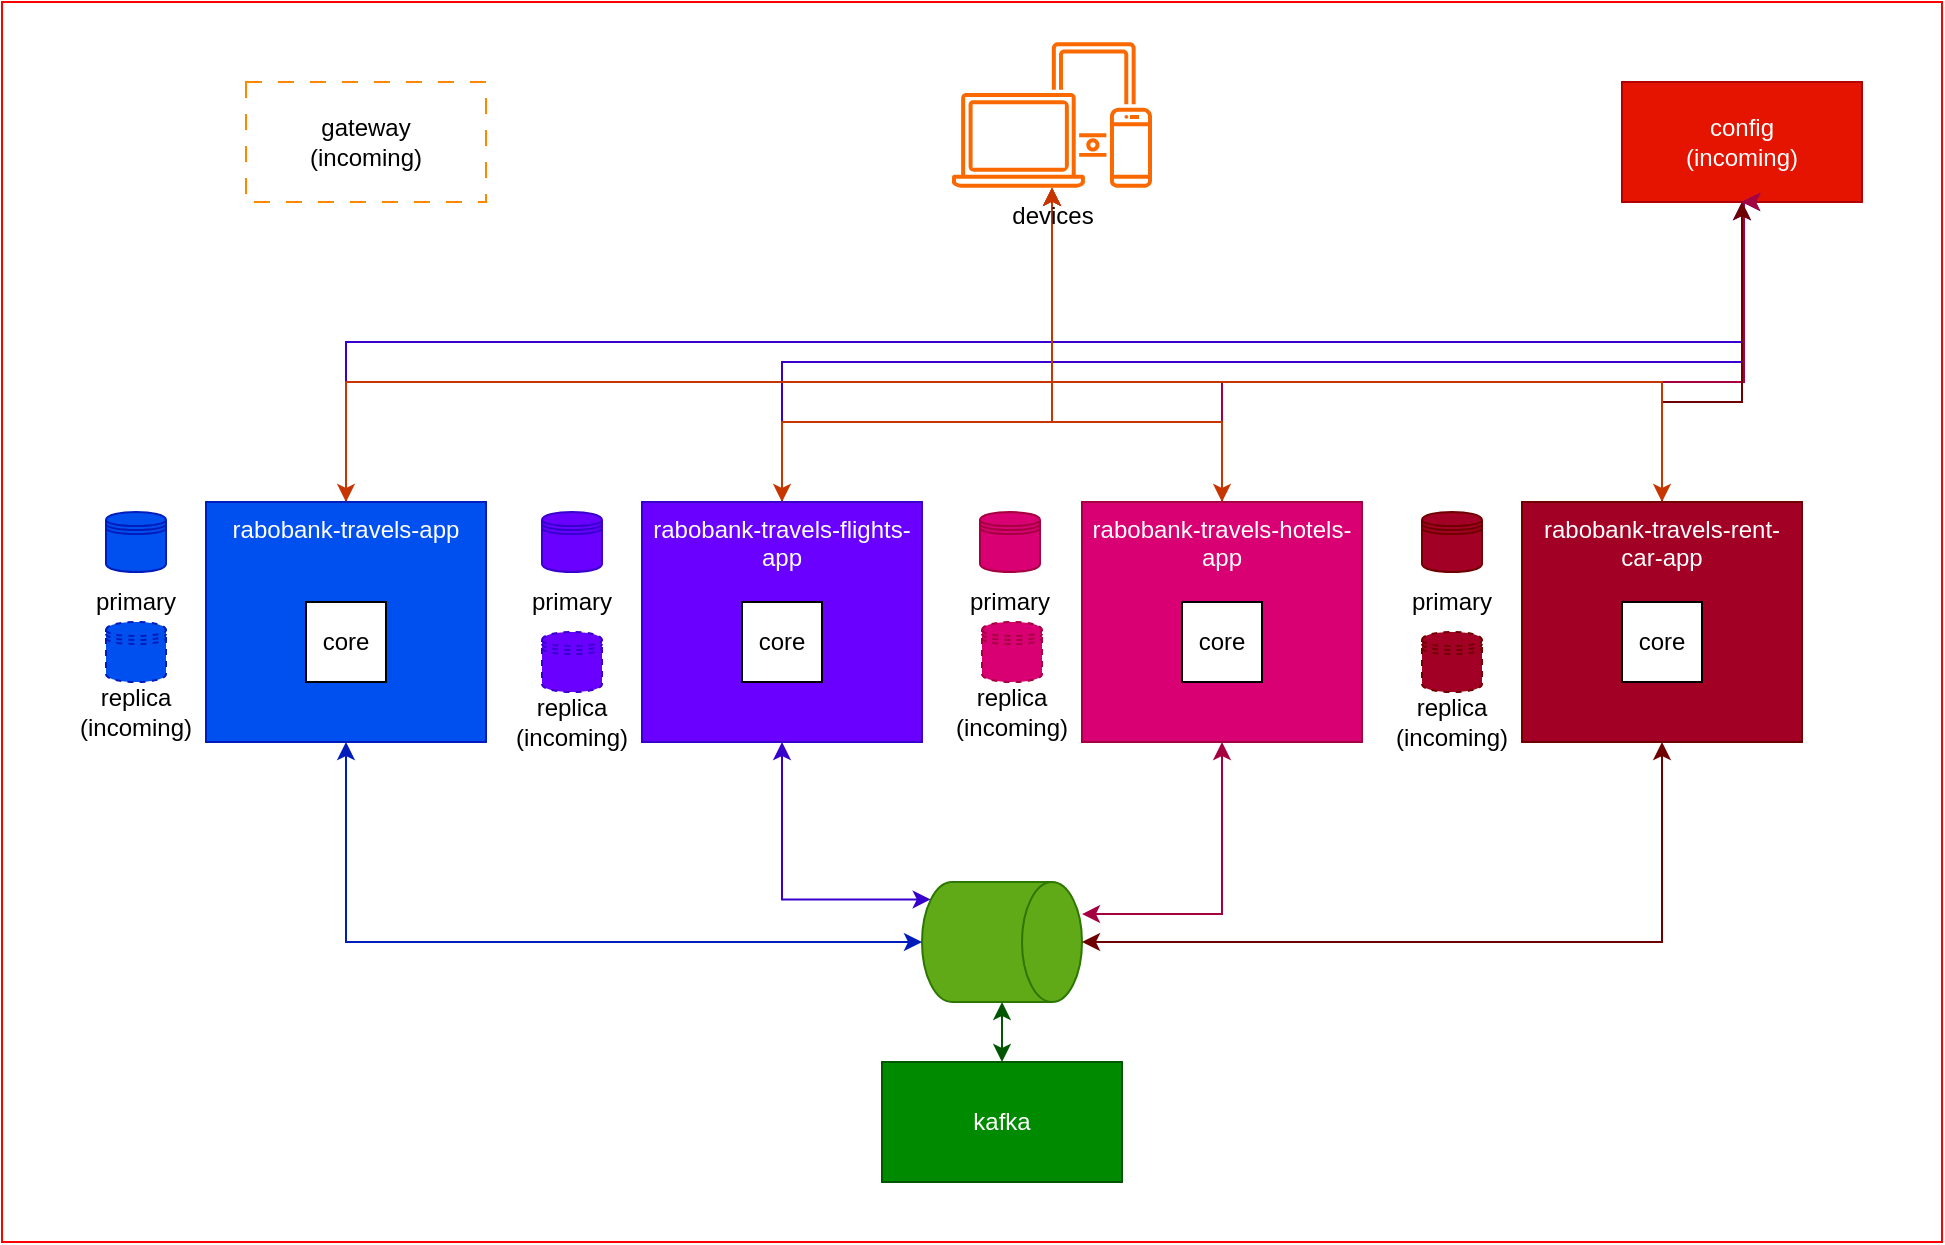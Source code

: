 <mxfile version="24.0.1" type="device">
  <diagram name="Page-1" id="670Q9pedbY3e1sjcFSfJ">
    <mxGraphModel dx="1876" dy="604" grid="1" gridSize="10" guides="1" tooltips="1" connect="1" arrows="1" fold="1" page="1" pageScale="1" pageWidth="850" pageHeight="1100" math="0" shadow="0">
      <root>
        <mxCell id="0" />
        <mxCell id="1" parent="0" />
        <mxCell id="IrhECHXohic5VT-jn3a0-1" value="" style="rounded=0;whiteSpace=wrap;html=1;strokeColor=#ff0000;" parent="1" vertex="1">
          <mxGeometry x="-100" y="80" width="970" height="620" as="geometry" />
        </mxCell>
        <mxCell id="IrhECHXohic5VT-jn3a0-2" value="gateway&lt;br&gt;(incoming)" style="rounded=0;whiteSpace=wrap;html=1;dashed=1;dashPattern=8 8;strokeColor=#ff8800;" parent="1" vertex="1">
          <mxGeometry x="22" y="120" width="120" height="60" as="geometry" />
        </mxCell>
        <mxCell id="IrhECHXohic5VT-jn3a0-3" value="config&lt;br&gt;(incoming)" style="rounded=0;whiteSpace=wrap;html=1;strokeColor=#B20000;fillColor=#e51400;fontColor=#ffffff;" parent="1" vertex="1">
          <mxGeometry x="710" y="120" width="120" height="60" as="geometry" />
        </mxCell>
        <mxCell id="qY4aRSUaqLR2g1H3hcIw-1" style="edgeStyle=orthogonalEdgeStyle;rounded=0;orthogonalLoop=1;jettySize=auto;html=1;entryX=0.5;entryY=1;entryDx=0;entryDy=0;fillColor=#6a00ff;strokeColor=#3700CC;" edge="1" parent="1" source="IrhECHXohic5VT-jn3a0-4" target="IrhECHXohic5VT-jn3a0-3">
          <mxGeometry relative="1" as="geometry">
            <Array as="points">
              <mxPoint x="72" y="250" />
              <mxPoint x="770" y="250" />
            </Array>
          </mxGeometry>
        </mxCell>
        <mxCell id="IrhECHXohic5VT-jn3a0-4" value="rabobank-travels-app" style="rounded=0;whiteSpace=wrap;html=1;fillColor=#0050ef;fontColor=#ffffff;strokeColor=#001DBC;verticalAlign=top;" parent="1" vertex="1">
          <mxGeometry x="2" y="330" width="140" height="120" as="geometry" />
        </mxCell>
        <mxCell id="qY4aRSUaqLR2g1H3hcIw-2" style="edgeStyle=orthogonalEdgeStyle;rounded=0;orthogonalLoop=1;jettySize=auto;html=1;entryX=0.5;entryY=1;entryDx=0;entryDy=0;fillColor=#6a00ff;strokeColor=#3700CC;" edge="1" parent="1" source="IrhECHXohic5VT-jn3a0-5" target="IrhECHXohic5VT-jn3a0-3">
          <mxGeometry relative="1" as="geometry">
            <mxPoint x="770" y="200" as="targetPoint" />
            <Array as="points">
              <mxPoint x="290" y="260" />
              <mxPoint x="771" y="260" />
            </Array>
          </mxGeometry>
        </mxCell>
        <mxCell id="IrhECHXohic5VT-jn3a0-5" value="rabobank-travels-flights-app" style="rounded=0;whiteSpace=wrap;html=1;fillColor=#6a00ff;fontColor=#ffffff;strokeColor=#3700CC;verticalAlign=top;" parent="1" vertex="1">
          <mxGeometry x="220" y="330" width="140" height="120" as="geometry" />
        </mxCell>
        <mxCell id="qY4aRSUaqLR2g1H3hcIw-3" style="edgeStyle=orthogonalEdgeStyle;rounded=0;orthogonalLoop=1;jettySize=auto;html=1;fillColor=#d80073;strokeColor=#A50040;" edge="1" parent="1" source="IrhECHXohic5VT-jn3a0-6">
          <mxGeometry relative="1" as="geometry">
            <mxPoint x="770" y="180" as="targetPoint" />
            <Array as="points">
              <mxPoint x="510" y="270" />
              <mxPoint x="771" y="270" />
            </Array>
          </mxGeometry>
        </mxCell>
        <mxCell id="IrhECHXohic5VT-jn3a0-6" value="rabobank-travels-hotels-app" style="rounded=0;whiteSpace=wrap;html=1;fillColor=#d80073;fontColor=#ffffff;strokeColor=#A50040;verticalAlign=top;" parent="1" vertex="1">
          <mxGeometry x="440" y="330" width="140" height="120" as="geometry" />
        </mxCell>
        <mxCell id="qY4aRSUaqLR2g1H3hcIw-4" style="edgeStyle=orthogonalEdgeStyle;rounded=0;orthogonalLoop=1;jettySize=auto;html=1;entryX=0.5;entryY=1;entryDx=0;entryDy=0;fillColor=#a20025;strokeColor=#6F0000;" edge="1" parent="1" source="IrhECHXohic5VT-jn3a0-7" target="IrhECHXohic5VT-jn3a0-3">
          <mxGeometry relative="1" as="geometry">
            <Array as="points">
              <mxPoint x="730" y="280" />
              <mxPoint x="770" y="280" />
            </Array>
          </mxGeometry>
        </mxCell>
        <mxCell id="IrhECHXohic5VT-jn3a0-7" value="rabobank-travels-rent-car-app" style="rounded=0;whiteSpace=wrap;html=1;fillColor=#a20025;fontColor=#ffffff;strokeColor=#6F0000;verticalAlign=top;" parent="1" vertex="1">
          <mxGeometry x="660" y="330" width="140" height="120" as="geometry" />
        </mxCell>
        <mxCell id="IrhECHXohic5VT-jn3a0-8" value="" style="shape=cylinder3;whiteSpace=wrap;html=1;boundedLbl=1;backgroundOutline=1;size=15;direction=south;fillColor=#60a917;fontColor=#ffffff;strokeColor=#2D7600;" parent="1" vertex="1">
          <mxGeometry x="360" y="520" width="80" height="60" as="geometry" />
        </mxCell>
        <mxCell id="IrhECHXohic5VT-jn3a0-9" value="kafka" style="rounded=0;whiteSpace=wrap;html=1;fillColor=#008a00;fontColor=#ffffff;strokeColor=#005700;" parent="1" vertex="1">
          <mxGeometry x="340" y="610" width="120" height="60" as="geometry" />
        </mxCell>
        <mxCell id="IrhECHXohic5VT-jn3a0-18" style="edgeStyle=orthogonalEdgeStyle;rounded=0;orthogonalLoop=1;jettySize=auto;html=1;entryX=0.5;entryY=0;entryDx=0;entryDy=0;fillColor=#fa6800;strokeColor=#C73500;startArrow=classic;startFill=1;" parent="1" source="IrhECHXohic5VT-jn3a0-10" target="IrhECHXohic5VT-jn3a0-4" edge="1">
          <mxGeometry relative="1" as="geometry">
            <Array as="points">
              <mxPoint x="425" y="270" />
              <mxPoint x="72" y="270" />
            </Array>
          </mxGeometry>
        </mxCell>
        <mxCell id="IrhECHXohic5VT-jn3a0-19" style="edgeStyle=orthogonalEdgeStyle;rounded=0;orthogonalLoop=1;jettySize=auto;html=1;entryX=0.5;entryY=0;entryDx=0;entryDy=0;fillColor=#fa6800;strokeColor=#C73500;startArrow=classic;startFill=1;" parent="1" source="IrhECHXohic5VT-jn3a0-10" target="IrhECHXohic5VT-jn3a0-5" edge="1">
          <mxGeometry relative="1" as="geometry">
            <Array as="points">
              <mxPoint x="425" y="290" />
              <mxPoint x="290" y="290" />
            </Array>
          </mxGeometry>
        </mxCell>
        <mxCell id="IrhECHXohic5VT-jn3a0-20" style="edgeStyle=orthogonalEdgeStyle;rounded=0;orthogonalLoop=1;jettySize=auto;html=1;entryX=0.5;entryY=0;entryDx=0;entryDy=0;fillColor=#fa6800;strokeColor=#C73500;startArrow=classic;startFill=1;" parent="1" source="IrhECHXohic5VT-jn3a0-10" target="IrhECHXohic5VT-jn3a0-6" edge="1">
          <mxGeometry relative="1" as="geometry">
            <Array as="points">
              <mxPoint x="425" y="290" />
              <mxPoint x="510" y="290" />
            </Array>
          </mxGeometry>
        </mxCell>
        <mxCell id="IrhECHXohic5VT-jn3a0-21" style="edgeStyle=orthogonalEdgeStyle;rounded=0;orthogonalLoop=1;jettySize=auto;html=1;entryX=0.5;entryY=0;entryDx=0;entryDy=0;fillColor=#fa6800;strokeColor=#C73500;startArrow=classic;startFill=1;" parent="1" source="IrhECHXohic5VT-jn3a0-10" target="IrhECHXohic5VT-jn3a0-7" edge="1">
          <mxGeometry relative="1" as="geometry">
            <Array as="points">
              <mxPoint x="425" y="270" />
              <mxPoint x="730" y="270" />
            </Array>
          </mxGeometry>
        </mxCell>
        <mxCell id="IrhECHXohic5VT-jn3a0-10" value="devices" style="sketch=0;outlineConnect=0;fontColor=#000000;strokeColor=#C73500;fillColor=#fa6800;dashed=0;verticalLabelPosition=bottom;verticalAlign=top;align=center;html=1;fontSize=12;fontStyle=0;aspect=fixed;shape=mxgraph.aws4.illustration_devices;pointerEvents=1" parent="1" vertex="1">
          <mxGeometry x="375" y="100" width="100" height="73" as="geometry" />
        </mxCell>
        <mxCell id="IrhECHXohic5VT-jn3a0-12" style="edgeStyle=orthogonalEdgeStyle;rounded=0;orthogonalLoop=1;jettySize=auto;html=1;entryX=0.5;entryY=1;entryDx=0;entryDy=0;entryPerimeter=0;startArrow=classic;startFill=1;fillColor=#0050ef;strokeColor=#001DBC;" parent="1" source="IrhECHXohic5VT-jn3a0-4" target="IrhECHXohic5VT-jn3a0-8" edge="1">
          <mxGeometry relative="1" as="geometry">
            <Array as="points">
              <mxPoint x="72" y="550" />
            </Array>
          </mxGeometry>
        </mxCell>
        <mxCell id="IrhECHXohic5VT-jn3a0-13" style="edgeStyle=orthogonalEdgeStyle;rounded=0;orthogonalLoop=1;jettySize=auto;html=1;entryX=0.145;entryY=1;entryDx=0;entryDy=-4.35;entryPerimeter=0;startArrow=classic;startFill=1;fillColor=#6a00ff;strokeColor=#3700CC;" parent="1" source="IrhECHXohic5VT-jn3a0-5" target="IrhECHXohic5VT-jn3a0-8" edge="1">
          <mxGeometry relative="1" as="geometry">
            <Array as="points">
              <mxPoint x="290" y="529" />
            </Array>
          </mxGeometry>
        </mxCell>
        <mxCell id="IrhECHXohic5VT-jn3a0-15" style="edgeStyle=orthogonalEdgeStyle;rounded=0;orthogonalLoop=1;jettySize=auto;html=1;entryX=0.5;entryY=0;entryDx=0;entryDy=0;entryPerimeter=0;startArrow=classic;startFill=1;fillColor=#a20025;strokeColor=#6F0000;" parent="1" source="IrhECHXohic5VT-jn3a0-7" target="IrhECHXohic5VT-jn3a0-8" edge="1">
          <mxGeometry relative="1" as="geometry">
            <Array as="points">
              <mxPoint x="730" y="550" />
            </Array>
          </mxGeometry>
        </mxCell>
        <mxCell id="IrhECHXohic5VT-jn3a0-16" style="edgeStyle=orthogonalEdgeStyle;rounded=0;orthogonalLoop=1;jettySize=auto;html=1;entryX=0.267;entryY=0;entryDx=0;entryDy=0;entryPerimeter=0;startArrow=classic;startFill=1;fillColor=#d80073;strokeColor=#A50040;" parent="1" source="IrhECHXohic5VT-jn3a0-6" target="IrhECHXohic5VT-jn3a0-8" edge="1">
          <mxGeometry relative="1" as="geometry" />
        </mxCell>
        <mxCell id="IrhECHXohic5VT-jn3a0-17" style="edgeStyle=orthogonalEdgeStyle;rounded=0;orthogonalLoop=1;jettySize=auto;html=1;entryX=1;entryY=0.5;entryDx=0;entryDy=0;entryPerimeter=0;startArrow=classic;startFill=1;fillColor=#008a00;strokeColor=#005700;" parent="1" source="IrhECHXohic5VT-jn3a0-9" target="IrhECHXohic5VT-jn3a0-8" edge="1">
          <mxGeometry relative="1" as="geometry" />
        </mxCell>
        <mxCell id="IrhECHXohic5VT-jn3a0-23" value="core" style="whiteSpace=wrap;html=1;aspect=fixed;" parent="1" vertex="1">
          <mxGeometry x="52" y="380" width="40" height="40" as="geometry" />
        </mxCell>
        <mxCell id="IrhECHXohic5VT-jn3a0-24" value="core" style="whiteSpace=wrap;html=1;aspect=fixed;" parent="1" vertex="1">
          <mxGeometry x="270" y="380" width="40" height="40" as="geometry" />
        </mxCell>
        <mxCell id="IrhECHXohic5VT-jn3a0-25" value="core" style="whiteSpace=wrap;html=1;aspect=fixed;" parent="1" vertex="1">
          <mxGeometry x="490" y="380" width="40" height="40" as="geometry" />
        </mxCell>
        <mxCell id="IrhECHXohic5VT-jn3a0-26" value="core" style="whiteSpace=wrap;html=1;aspect=fixed;" parent="1" vertex="1">
          <mxGeometry x="710" y="380" width="40" height="40" as="geometry" />
        </mxCell>
        <mxCell id="IrhECHXohic5VT-jn3a0-28" value="primary" style="shape=datastore;whiteSpace=wrap;html=1;verticalAlign=middle;labelPosition=center;verticalLabelPosition=bottom;align=center;fillColor=#0050ef;fontColor=#000000;strokeColor=#001DBC;" parent="1" vertex="1">
          <mxGeometry x="-48" y="335" width="30" height="30" as="geometry" />
        </mxCell>
        <mxCell id="IrhECHXohic5VT-jn3a0-29" value="replica&lt;br&gt;(incoming)" style="shape=datastore;whiteSpace=wrap;html=1;verticalAlign=middle;labelPosition=center;verticalLabelPosition=bottom;align=center;fillColor=#0050ef;fontColor=#000000;strokeColor=#001DBC;dashed=1;" parent="1" vertex="1">
          <mxGeometry x="-48" y="390" width="30" height="30" as="geometry" />
        </mxCell>
        <mxCell id="IrhECHXohic5VT-jn3a0-30" value="primary" style="shape=datastore;whiteSpace=wrap;html=1;verticalAlign=middle;labelPosition=center;verticalLabelPosition=bottom;align=center;fillColor=#6a00ff;fontColor=#000000;strokeColor=#3700CC;" parent="1" vertex="1">
          <mxGeometry x="170" y="335" width="30" height="30" as="geometry" />
        </mxCell>
        <mxCell id="IrhECHXohic5VT-jn3a0-31" value="replica&lt;br&gt;(incoming)" style="shape=datastore;whiteSpace=wrap;html=1;verticalAlign=middle;labelPosition=center;verticalLabelPosition=bottom;align=center;fillColor=#6a00ff;fontColor=#000000;strokeColor=#3700CC;dashed=1;" parent="1" vertex="1">
          <mxGeometry x="170" y="395" width="30" height="30" as="geometry" />
        </mxCell>
        <mxCell id="IrhECHXohic5VT-jn3a0-32" value="primary" style="shape=datastore;whiteSpace=wrap;html=1;verticalAlign=middle;labelPosition=center;verticalLabelPosition=bottom;align=center;fillColor=#d80073;fontColor=#000000;strokeColor=#A50040;" parent="1" vertex="1">
          <mxGeometry x="389" y="335" width="30" height="30" as="geometry" />
        </mxCell>
        <mxCell id="IrhECHXohic5VT-jn3a0-33" value="replica&lt;br&gt;(incoming)" style="shape=datastore;whiteSpace=wrap;html=1;verticalAlign=middle;labelPosition=center;verticalLabelPosition=bottom;align=center;fillColor=#d80073;fontColor=#000000;strokeColor=#A50040;dashed=1;" parent="1" vertex="1">
          <mxGeometry x="390" y="390" width="30" height="30" as="geometry" />
        </mxCell>
        <mxCell id="IrhECHXohic5VT-jn3a0-34" value="primary" style="shape=datastore;whiteSpace=wrap;html=1;verticalAlign=middle;labelPosition=center;verticalLabelPosition=bottom;align=center;fillColor=#a20025;fontColor=#000000;strokeColor=#6F0000;" parent="1" vertex="1">
          <mxGeometry x="610" y="335" width="30" height="30" as="geometry" />
        </mxCell>
        <mxCell id="IrhECHXohic5VT-jn3a0-35" value="replica&lt;br&gt;(incoming)" style="shape=datastore;whiteSpace=wrap;html=1;verticalAlign=middle;labelPosition=center;verticalLabelPosition=bottom;align=center;fillColor=#a20025;fontColor=#000000;strokeColor=#6F0000;dashed=1;" parent="1" vertex="1">
          <mxGeometry x="610" y="395" width="30" height="30" as="geometry" />
        </mxCell>
      </root>
    </mxGraphModel>
  </diagram>
</mxfile>
